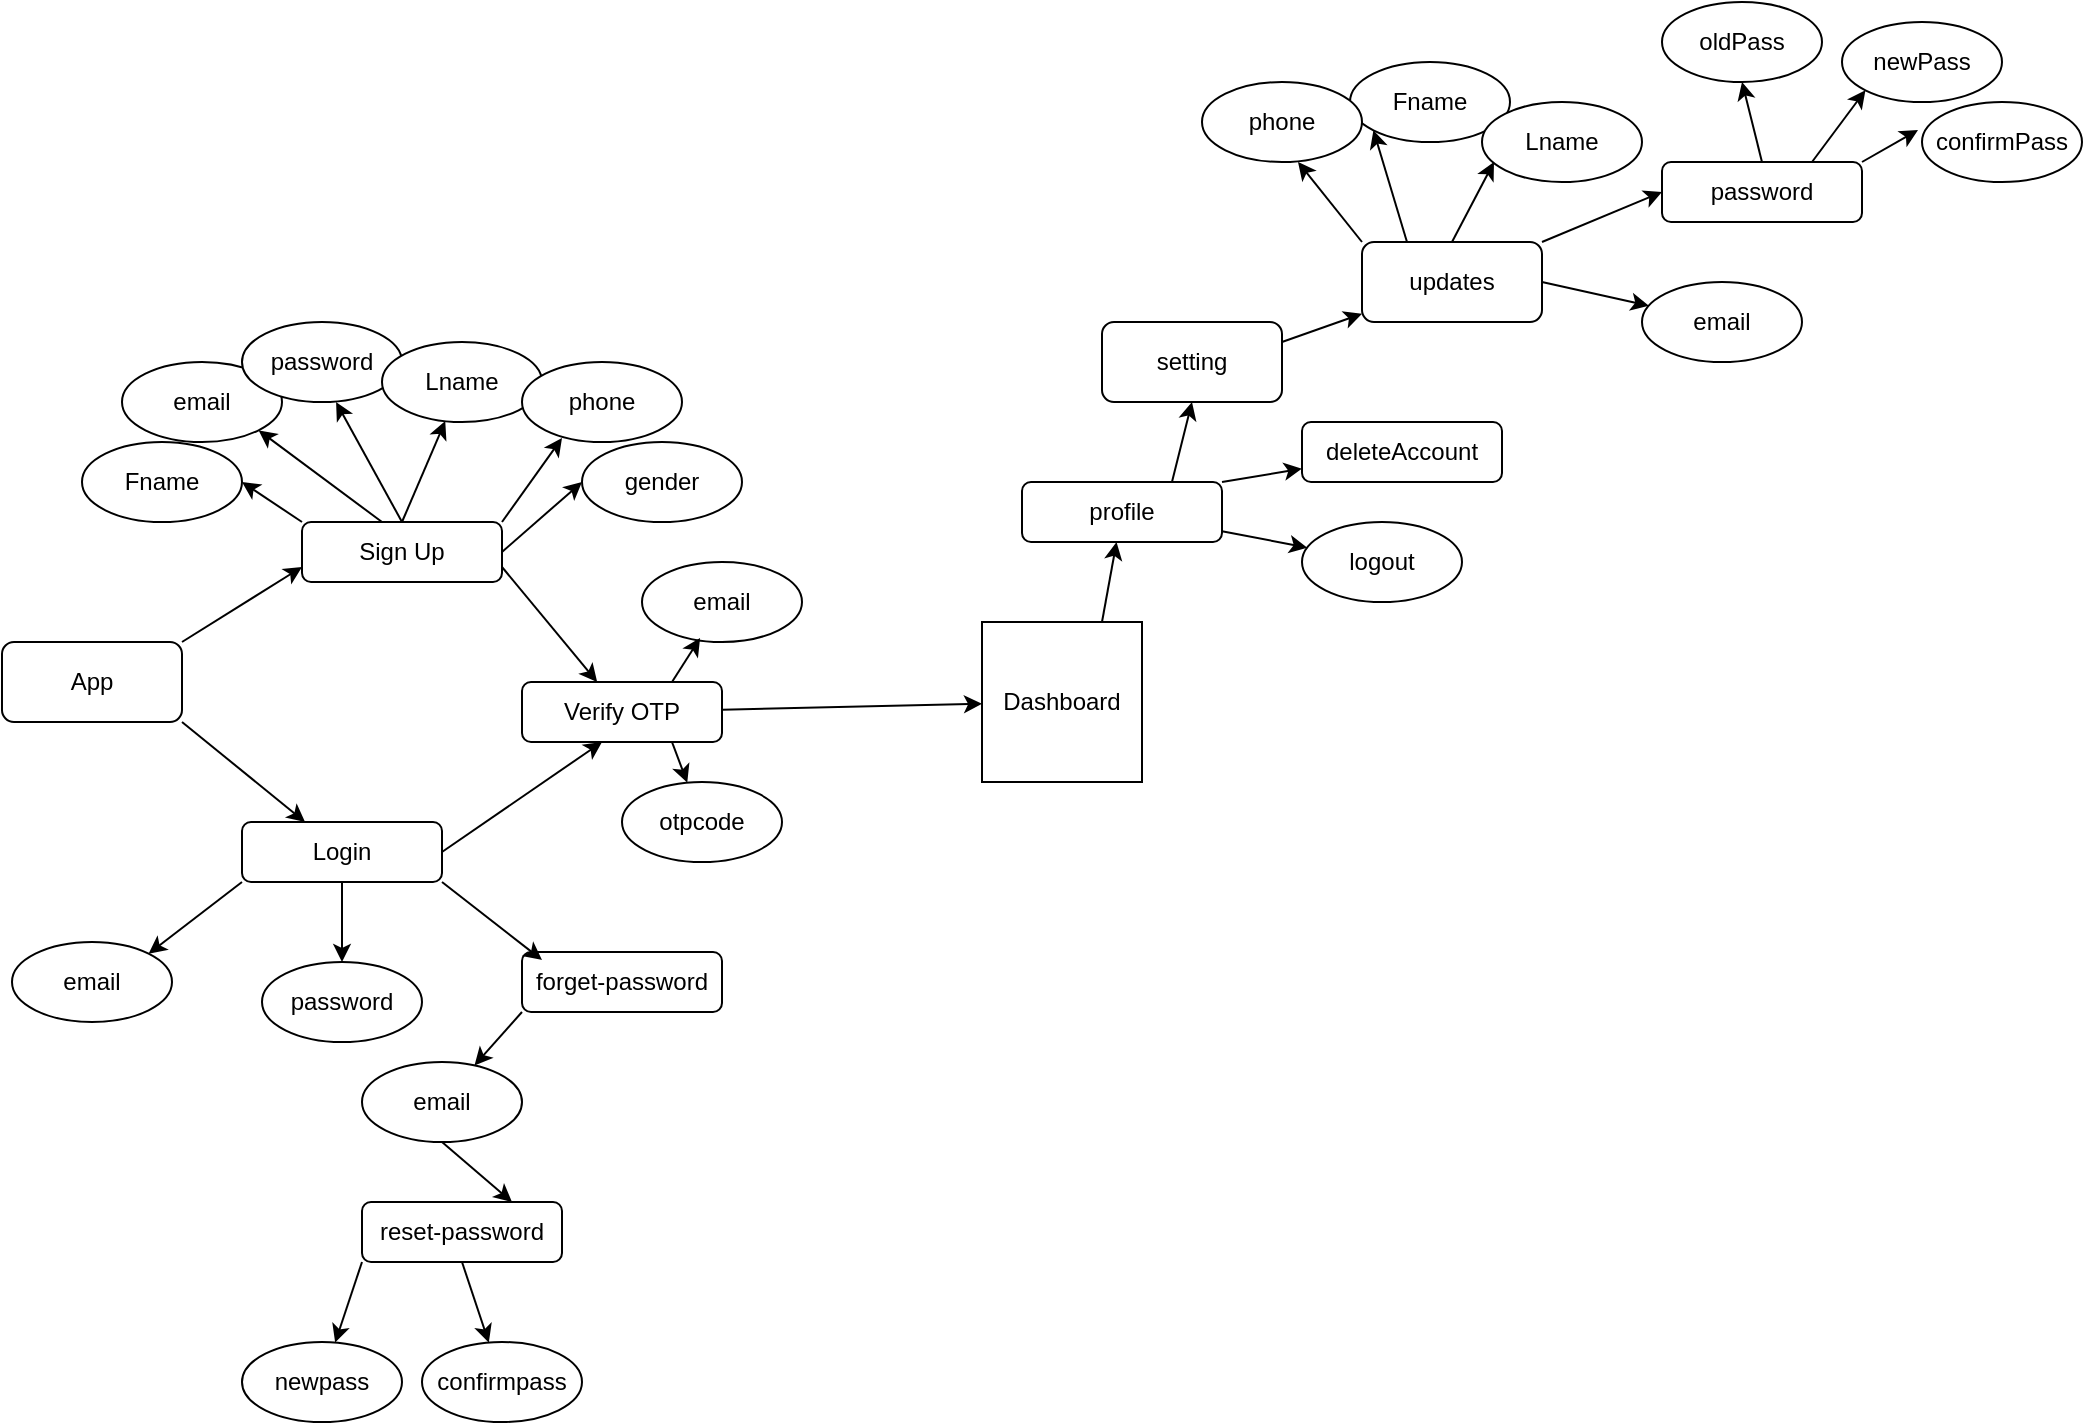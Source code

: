 <mxfile>
    <diagram id="pwNCHhgp3Aqw1vvn6u8X" name="Page-1">
        <mxGraphModel dx="1534" dy="1849" grid="1" gridSize="10" guides="1" tooltips="1" connect="1" arrows="1" fold="1" page="1" pageScale="1" pageWidth="827" pageHeight="1169" math="0" shadow="0">
            <root>
                <mxCell id="0"/>
                <mxCell id="1" parent="0"/>
                <mxCell id="5" style="edgeStyle=none;html=1;exitX=1;exitY=0;exitDx=0;exitDy=0;entryX=0;entryY=0.75;entryDx=0;entryDy=0;" parent="1" source="2" target="3" edge="1">
                    <mxGeometry relative="1" as="geometry"/>
                </mxCell>
                <mxCell id="6" style="edgeStyle=none;html=1;exitX=1;exitY=1;exitDx=0;exitDy=0;" parent="1" source="2" target="4" edge="1">
                    <mxGeometry relative="1" as="geometry"/>
                </mxCell>
                <mxCell id="2" value="App" style="rounded=1;whiteSpace=wrap;html=1;" parent="1" vertex="1">
                    <mxGeometry x="-260" y="170" width="90" height="40" as="geometry"/>
                </mxCell>
                <mxCell id="13" style="edgeStyle=none;html=1;exitX=0;exitY=0;exitDx=0;exitDy=0;entryX=1;entryY=0.5;entryDx=0;entryDy=0;" parent="1" source="3" target="7" edge="1">
                    <mxGeometry relative="1" as="geometry"/>
                </mxCell>
                <mxCell id="14" style="edgeStyle=none;html=1;exitX=0.4;exitY=0;exitDx=0;exitDy=0;entryX=1;entryY=1;entryDx=0;entryDy=0;exitPerimeter=0;" parent="1" source="3" target="8" edge="1">
                    <mxGeometry relative="1" as="geometry"/>
                </mxCell>
                <mxCell id="22" style="edgeStyle=none;html=1;exitX=0.5;exitY=0;exitDx=0;exitDy=0;" parent="1" source="3" target="10" edge="1">
                    <mxGeometry relative="1" as="geometry"/>
                </mxCell>
                <mxCell id="26" style="edgeStyle=none;html=1;exitX=1;exitY=0.5;exitDx=0;exitDy=0;entryX=0;entryY=0.5;entryDx=0;entryDy=0;" parent="1" source="3" target="24" edge="1">
                    <mxGeometry relative="1" as="geometry"/>
                </mxCell>
                <mxCell id="32" style="edgeStyle=none;html=1;exitX=1;exitY=0.75;exitDx=0;exitDy=0;" parent="1" source="3" target="31" edge="1">
                    <mxGeometry relative="1" as="geometry"/>
                </mxCell>
                <mxCell id="3" value="Sign Up" style="rounded=1;whiteSpace=wrap;html=1;" parent="1" vertex="1">
                    <mxGeometry x="-110" y="110" width="100" height="30" as="geometry"/>
                </mxCell>
                <mxCell id="19" style="edgeStyle=none;html=1;exitX=0;exitY=1;exitDx=0;exitDy=0;entryX=1;entryY=0;entryDx=0;entryDy=0;" parent="1" source="4" target="17" edge="1">
                    <mxGeometry relative="1" as="geometry"/>
                </mxCell>
                <mxCell id="20" style="edgeStyle=none;html=1;exitX=0.5;exitY=1;exitDx=0;exitDy=0;" parent="1" source="4" target="18" edge="1">
                    <mxGeometry relative="1" as="geometry"/>
                </mxCell>
                <mxCell id="4" value="Login" style="rounded=1;whiteSpace=wrap;html=1;" parent="1" vertex="1">
                    <mxGeometry x="-140" y="260" width="100" height="30" as="geometry"/>
                </mxCell>
                <mxCell id="7" value="Fname" style="ellipse;whiteSpace=wrap;html=1;" parent="1" vertex="1">
                    <mxGeometry x="-220" y="70" width="80" height="40" as="geometry"/>
                </mxCell>
                <mxCell id="8" value="email" style="ellipse;whiteSpace=wrap;html=1;" parent="1" vertex="1">
                    <mxGeometry x="-200" y="30" width="80" height="40" as="geometry"/>
                </mxCell>
                <mxCell id="9" value="password&lt;span style=&quot;font-family: monospace; font-size: 0px; text-align: start; text-wrap: nowrap;&quot;&gt;%3CmxGraphModel%3E%3Croot%3E%3CmxCell%20id%3D%220%22%2F%3E%3CmxCell%20id%3D%221%22%20parent%3D%220%22%2F%3E%3CmxCell%20id%3D%222%22%20value%3D%22username%22%20style%3D%22ellipse%3BwhiteSpace%3Dwrap%3Bhtml%3D1%3B%22%20vertex%3D%221%22%20parent%3D%221%22%3E%3CmxGeometry%20x%3D%22-130%22%20y%3D%2210%22%20width%3D%2280%22%20height%3D%2240%22%20as%3D%22geometry%22%2F%3E%3C%2FmxCell%3E%3C%2Froot%3E%3C%2FmxGraphModel%3E&lt;/span&gt;&lt;span style=&quot;font-family: monospace; font-size: 0px; text-align: start; text-wrap: nowrap;&quot;&gt;%3CmxGraphModel%3E%3Croot%3E%3CmxCell%20id%3D%220%22%2F%3E%3CmxCell%20id%3D%221%22%20parent%3D%220%22%2F%3E%3CmxCell%20id%3D%222%22%20value%3D%22username%22%20style%3D%22ellipse%3BwhiteSpace%3Dwrap%3Bhtml%3D1%3B%22%20vertex%3D%221%22%20parent%3D%221%22%3E%3CmxGeometry%20x%3D%22-130%22%20y%3D%2210%22%20width%3D%2280%22%20height%3D%2240%22%20as%3D%22geometry%22%2F%3E%3C%2FmxCell%3E%3C%2Froot%3E%3C%2FmxGraphModel%3E&lt;/span&gt;&lt;span style=&quot;font-family: monospace; font-size: 0px; text-align: start; text-wrap: nowrap;&quot;&gt;%3CmxGraphModel%3E%3Croot%3E%3CmxCell%20id%3D%220%22%2F%3E%3CmxCell%20id%3D%221%22%20parent%3D%220%22%2F%3E%3CmxCell%20id%3D%222%22%20value%3D%22username%22%20style%3D%22ellipse%3BwhiteSpace%3Dwrap%3Bhtml%3D1%3B%22%20vertex%3D%221%22%20parent%3D%221%22%3E%3CmxGeometry%20x%3D%22-130%22%20y%3D%2210%22%20width%3D%2280%22%20height%3D%2240%22%20as%3D%22geometry%22%2F%3E%3C%2FmxCell%3E%3C%2Froot%3E%3C%2FmxGraphModel%3E&lt;/span&gt;" style="ellipse;whiteSpace=wrap;html=1;" parent="1" vertex="1">
                    <mxGeometry x="-140" y="10" width="80" height="40" as="geometry"/>
                </mxCell>
                <mxCell id="10" value="Lname" style="ellipse;whiteSpace=wrap;html=1;" parent="1" vertex="1">
                    <mxGeometry x="-70" y="20" width="80" height="40" as="geometry"/>
                </mxCell>
                <mxCell id="15" style="edgeStyle=none;html=1;exitX=0.5;exitY=0;exitDx=0;exitDy=0;entryX=0.588;entryY=1;entryDx=0;entryDy=0;entryPerimeter=0;" parent="1" source="3" target="9" edge="1">
                    <mxGeometry relative="1" as="geometry"/>
                </mxCell>
                <mxCell id="17" value="email" style="ellipse;whiteSpace=wrap;html=1;" parent="1" vertex="1">
                    <mxGeometry x="-255" y="320" width="80" height="40" as="geometry"/>
                </mxCell>
                <mxCell id="18" value="password" style="ellipse;whiteSpace=wrap;html=1;" parent="1" vertex="1">
                    <mxGeometry x="-130" y="330" width="80" height="40" as="geometry"/>
                </mxCell>
                <mxCell id="30" style="edgeStyle=none;html=1;exitX=0;exitY=1;exitDx=0;exitDy=0;" parent="1" source="21" target="28" edge="1">
                    <mxGeometry relative="1" as="geometry"/>
                </mxCell>
                <mxCell id="21" value="forget-password" style="rounded=1;whiteSpace=wrap;html=1;" parent="1" vertex="1">
                    <mxGeometry y="325" width="100" height="30" as="geometry"/>
                </mxCell>
                <mxCell id="23" value="phone" style="ellipse;whiteSpace=wrap;html=1;" parent="1" vertex="1">
                    <mxGeometry y="30" width="80" height="40" as="geometry"/>
                </mxCell>
                <mxCell id="24" value="gender" style="ellipse;whiteSpace=wrap;html=1;" parent="1" vertex="1">
                    <mxGeometry x="30" y="70" width="80" height="40" as="geometry"/>
                </mxCell>
                <mxCell id="25" style="edgeStyle=none;html=1;exitX=1;exitY=0;exitDx=0;exitDy=0;entryX=0.25;entryY=0.95;entryDx=0;entryDy=0;entryPerimeter=0;" parent="1" source="3" target="23" edge="1">
                    <mxGeometry relative="1" as="geometry"/>
                </mxCell>
                <mxCell id="27" style="edgeStyle=none;html=1;exitX=1;exitY=1;exitDx=0;exitDy=0;entryX=0.1;entryY=0.133;entryDx=0;entryDy=0;entryPerimeter=0;" parent="1" source="4" target="21" edge="1">
                    <mxGeometry relative="1" as="geometry"/>
                </mxCell>
                <mxCell id="35" style="edgeStyle=none;html=1;exitX=0.5;exitY=1;exitDx=0;exitDy=0;entryX=0.75;entryY=0;entryDx=0;entryDy=0;" parent="1" source="28" target="34" edge="1">
                    <mxGeometry relative="1" as="geometry"/>
                </mxCell>
                <mxCell id="28" value="email" style="ellipse;whiteSpace=wrap;html=1;" parent="1" vertex="1">
                    <mxGeometry x="-80" y="380" width="80" height="40" as="geometry"/>
                </mxCell>
                <mxCell id="45" style="edgeStyle=none;html=1;exitX=0.75;exitY=1;exitDx=0;exitDy=0;" parent="1" source="31" target="43" edge="1">
                    <mxGeometry relative="1" as="geometry"/>
                </mxCell>
                <mxCell id="47" style="edgeStyle=none;html=1;" parent="1" source="31" target="46" edge="1">
                    <mxGeometry relative="1" as="geometry"/>
                </mxCell>
                <mxCell id="31" value="Verify OTP" style="rounded=1;whiteSpace=wrap;html=1;" parent="1" vertex="1">
                    <mxGeometry y="190" width="100" height="30" as="geometry"/>
                </mxCell>
                <mxCell id="33" style="edgeStyle=none;html=1;exitX=1;exitY=0.5;exitDx=0;exitDy=0;entryX=0.4;entryY=1;entryDx=0;entryDy=0;entryPerimeter=0;" parent="1" source="4" target="31" edge="1">
                    <mxGeometry relative="1" as="geometry"/>
                </mxCell>
                <mxCell id="40" style="edgeStyle=none;html=1;exitX=0;exitY=1;exitDx=0;exitDy=0;" parent="1" source="34" target="37" edge="1">
                    <mxGeometry relative="1" as="geometry"/>
                </mxCell>
                <mxCell id="41" style="edgeStyle=none;html=1;exitX=0.5;exitY=1;exitDx=0;exitDy=0;" parent="1" source="34" target="38" edge="1">
                    <mxGeometry relative="1" as="geometry"/>
                </mxCell>
                <mxCell id="34" value="reset-password" style="rounded=1;whiteSpace=wrap;html=1;" parent="1" vertex="1">
                    <mxGeometry x="-80" y="450" width="100" height="30" as="geometry"/>
                </mxCell>
                <mxCell id="37" value="newpass" style="ellipse;whiteSpace=wrap;html=1;" parent="1" vertex="1">
                    <mxGeometry x="-140" y="520" width="80" height="40" as="geometry"/>
                </mxCell>
                <mxCell id="38" value="confirmpass" style="ellipse;whiteSpace=wrap;html=1;" parent="1" vertex="1">
                    <mxGeometry x="-50" y="520" width="80" height="40" as="geometry"/>
                </mxCell>
                <mxCell id="42" value="email" style="ellipse;whiteSpace=wrap;html=1;" parent="1" vertex="1">
                    <mxGeometry x="60" y="130" width="80" height="40" as="geometry"/>
                </mxCell>
                <mxCell id="43" value="otpcode" style="ellipse;whiteSpace=wrap;html=1;" parent="1" vertex="1">
                    <mxGeometry x="50" y="240" width="80" height="40" as="geometry"/>
                </mxCell>
                <mxCell id="44" style="edgeStyle=none;html=1;exitX=0.75;exitY=0;exitDx=0;exitDy=0;entryX=0.363;entryY=0.95;entryDx=0;entryDy=0;entryPerimeter=0;" parent="1" source="31" target="42" edge="1">
                    <mxGeometry relative="1" as="geometry"/>
                </mxCell>
                <mxCell id="56" style="edgeStyle=none;html=1;exitX=0.75;exitY=0;exitDx=0;exitDy=0;" parent="1" source="46" target="48" edge="1">
                    <mxGeometry relative="1" as="geometry"/>
                </mxCell>
                <mxCell id="46" value="Dashboard" style="whiteSpace=wrap;html=1;aspect=fixed;" parent="1" vertex="1">
                    <mxGeometry x="230" y="160" width="80" height="80" as="geometry"/>
                </mxCell>
                <mxCell id="54" style="edgeStyle=none;html=1;" parent="1" source="48" target="53" edge="1">
                    <mxGeometry relative="1" as="geometry"/>
                </mxCell>
                <mxCell id="57" style="edgeStyle=none;html=1;exitX=0.75;exitY=0;exitDx=0;exitDy=0;entryX=0.5;entryY=1;entryDx=0;entryDy=0;" parent="1" source="48" target="50" edge="1">
                    <mxGeometry relative="1" as="geometry"/>
                </mxCell>
                <mxCell id="78" style="edgeStyle=none;html=1;exitX=1;exitY=0;exitDx=0;exitDy=0;" parent="1" source="48" target="76" edge="1">
                    <mxGeometry relative="1" as="geometry"/>
                </mxCell>
                <mxCell id="48" value="profile" style="rounded=1;whiteSpace=wrap;html=1;" parent="1" vertex="1">
                    <mxGeometry x="250" y="90" width="100" height="30" as="geometry"/>
                </mxCell>
                <mxCell id="58" style="edgeStyle=none;html=1;exitX=1;exitY=0.25;exitDx=0;exitDy=0;" parent="1" source="50" target="55" edge="1">
                    <mxGeometry relative="1" as="geometry"/>
                </mxCell>
                <mxCell id="50" value="setting" style="rounded=1;whiteSpace=wrap;html=1;" parent="1" vertex="1">
                    <mxGeometry x="290" y="10" width="90" height="40" as="geometry"/>
                </mxCell>
                <mxCell id="53" value="logout" style="ellipse;whiteSpace=wrap;html=1;" parent="1" vertex="1">
                    <mxGeometry x="390" y="110" width="80" height="40" as="geometry"/>
                </mxCell>
                <mxCell id="68" style="edgeStyle=none;html=1;exitX=0.25;exitY=0;exitDx=0;exitDy=0;entryX=0;entryY=1;entryDx=0;entryDy=0;" parent="1" source="55" target="59" edge="1">
                    <mxGeometry relative="1" as="geometry"/>
                </mxCell>
                <mxCell id="70" style="edgeStyle=none;html=1;exitX=1;exitY=0;exitDx=0;exitDy=0;entryX=0;entryY=0.5;entryDx=0;entryDy=0;" parent="1" source="55" target="62" edge="1">
                    <mxGeometry relative="1" as="geometry"/>
                </mxCell>
                <mxCell id="75" style="edgeStyle=none;html=1;exitX=1;exitY=0.5;exitDx=0;exitDy=0;" parent="1" source="55" target="74" edge="1">
                    <mxGeometry relative="1" as="geometry"/>
                </mxCell>
                <mxCell id="55" value="updates" style="rounded=1;whiteSpace=wrap;html=1;" parent="1" vertex="1">
                    <mxGeometry x="420" y="-30" width="90" height="40" as="geometry"/>
                </mxCell>
                <mxCell id="59" value="Fname" style="ellipse;whiteSpace=wrap;html=1;" parent="1" vertex="1">
                    <mxGeometry x="414" y="-120" width="80" height="40" as="geometry"/>
                </mxCell>
                <mxCell id="60" value="Lname" style="ellipse;whiteSpace=wrap;html=1;" parent="1" vertex="1">
                    <mxGeometry x="480" y="-100" width="80" height="40" as="geometry"/>
                </mxCell>
                <mxCell id="61" value="phone" style="ellipse;whiteSpace=wrap;html=1;" parent="1" vertex="1">
                    <mxGeometry x="340" y="-110" width="80" height="40" as="geometry"/>
                </mxCell>
                <mxCell id="71" style="edgeStyle=none;html=1;exitX=0.5;exitY=0;exitDx=0;exitDy=0;entryX=0.5;entryY=1;entryDx=0;entryDy=0;" parent="1" source="62" target="63" edge="1">
                    <mxGeometry relative="1" as="geometry"/>
                </mxCell>
                <mxCell id="72" style="edgeStyle=none;html=1;exitX=0.75;exitY=0;exitDx=0;exitDy=0;entryX=0;entryY=1;entryDx=0;entryDy=0;" parent="1" source="62" target="64" edge="1">
                    <mxGeometry relative="1" as="geometry"/>
                </mxCell>
                <mxCell id="62" value="password" style="rounded=1;whiteSpace=wrap;html=1;" parent="1" vertex="1">
                    <mxGeometry x="570" y="-70" width="100" height="30" as="geometry"/>
                </mxCell>
                <mxCell id="63" value="oldPass" style="ellipse;whiteSpace=wrap;html=1;" parent="1" vertex="1">
                    <mxGeometry x="570" y="-150" width="80" height="40" as="geometry"/>
                </mxCell>
                <mxCell id="64" value="newPass" style="ellipse;whiteSpace=wrap;html=1;" parent="1" vertex="1">
                    <mxGeometry x="660" y="-140" width="80" height="40" as="geometry"/>
                </mxCell>
                <mxCell id="66" value="confirmPass" style="ellipse;whiteSpace=wrap;html=1;" parent="1" vertex="1">
                    <mxGeometry x="700" y="-100" width="80" height="40" as="geometry"/>
                </mxCell>
                <mxCell id="67" style="edgeStyle=none;html=1;exitX=0;exitY=0;exitDx=0;exitDy=0;entryX=0.6;entryY=1;entryDx=0;entryDy=0;entryPerimeter=0;" parent="1" source="55" target="61" edge="1">
                    <mxGeometry relative="1" as="geometry"/>
                </mxCell>
                <mxCell id="69" style="edgeStyle=none;html=1;exitX=0.5;exitY=0;exitDx=0;exitDy=0;entryX=0.075;entryY=0.75;entryDx=0;entryDy=0;entryPerimeter=0;" parent="1" source="55" target="60" edge="1">
                    <mxGeometry relative="1" as="geometry"/>
                </mxCell>
                <mxCell id="73" style="edgeStyle=none;html=1;exitX=1;exitY=0;exitDx=0;exitDy=0;entryX=-0.025;entryY=0.35;entryDx=0;entryDy=0;entryPerimeter=0;" parent="1" source="62" target="66" edge="1">
                    <mxGeometry relative="1" as="geometry"/>
                </mxCell>
                <mxCell id="74" value="email" style="ellipse;whiteSpace=wrap;html=1;" parent="1" vertex="1">
                    <mxGeometry x="560" y="-10" width="80" height="40" as="geometry"/>
                </mxCell>
                <mxCell id="76" value="deleteAccount" style="rounded=1;whiteSpace=wrap;html=1;" parent="1" vertex="1">
                    <mxGeometry x="390" y="60" width="100" height="30" as="geometry"/>
                </mxCell>
            </root>
        </mxGraphModel>
    </diagram>
</mxfile>